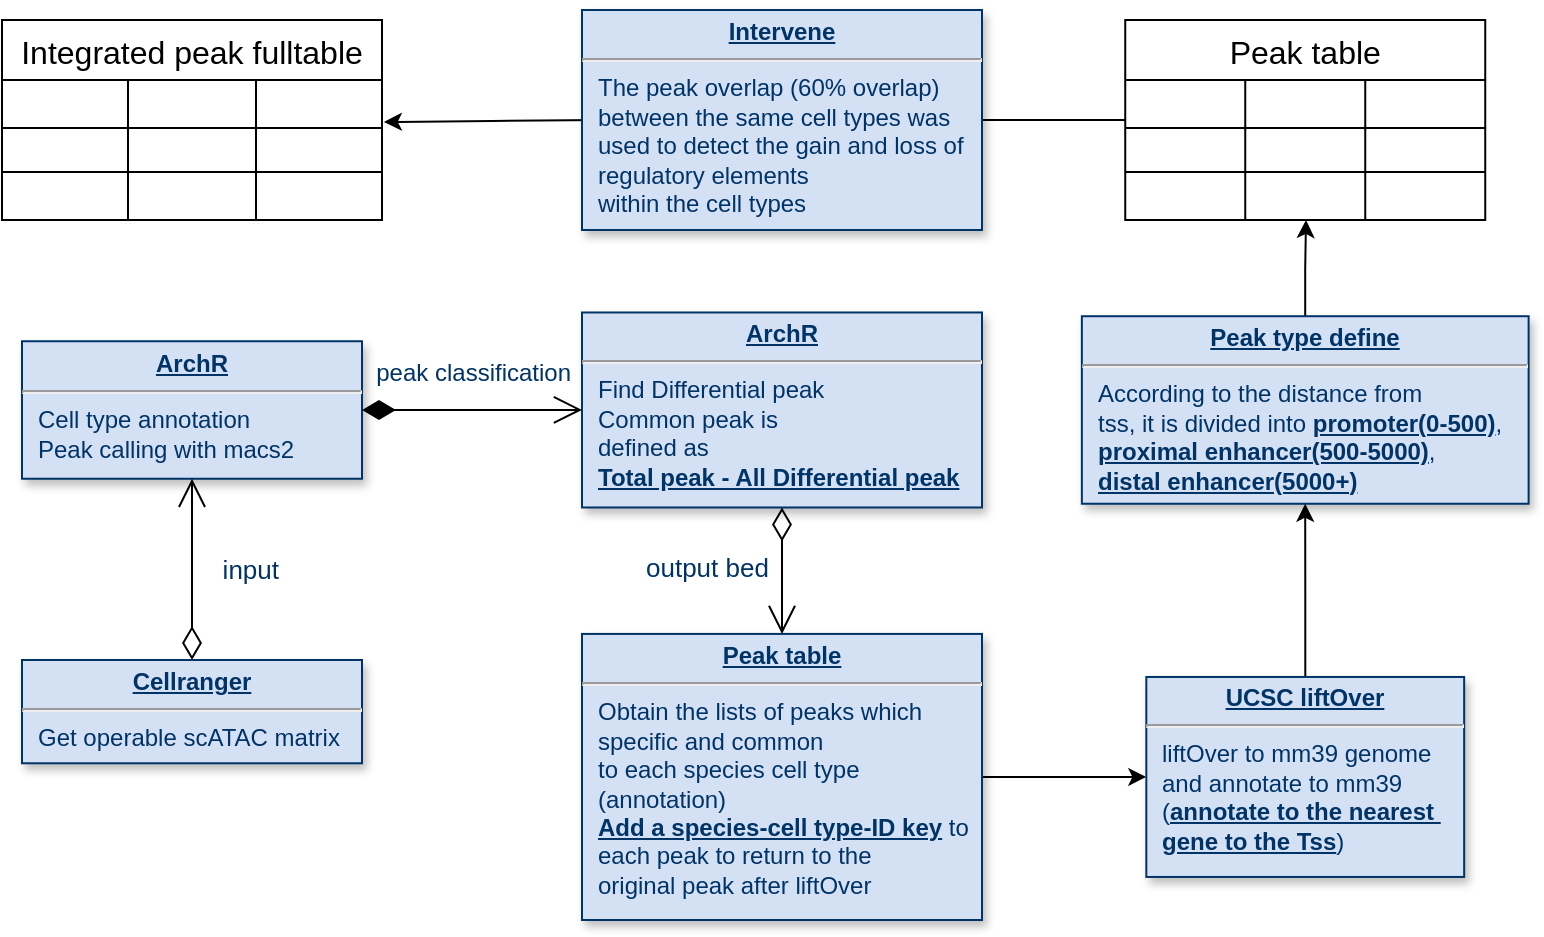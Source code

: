 <mxfile version="21.5.2" type="github">
  <diagram name="Page-1" id="efa7a0a1-bf9b-a30e-e6df-94a7791c09e9">
    <mxGraphModel dx="1434" dy="746" grid="1" gridSize="10" guides="1" tooltips="1" connect="1" arrows="1" fold="1" page="1" pageScale="1" pageWidth="826" pageHeight="1169" background="none" math="0" shadow="0">
      <root>
        <mxCell id="0" />
        <mxCell id="1" parent="0" />
        <mxCell id="20" value="&lt;p style=&quot;margin: 0px; margin-top: 4px; text-align: center; text-decoration: underline;&quot;&gt;&lt;strong&gt;ArchR&lt;/strong&gt;&lt;/p&gt;&lt;hr&gt;&lt;p style=&quot;margin: 0px; margin-left: 8px;&quot;&gt;Find Differential peak&lt;br&gt;&lt;/p&gt;&lt;p style=&quot;margin: 0px; margin-left: 8px;&quot;&gt;Common peak is&amp;nbsp;&lt;/p&gt;&lt;p style=&quot;margin: 0px; margin-left: 8px;&quot;&gt;defined&amp;nbsp;&lt;span style=&quot;background-color: initial;&quot;&gt;as&amp;nbsp;&lt;/span&gt;&lt;/p&gt;&lt;p style=&quot;margin: 0px; margin-left: 8px;&quot;&gt;&lt;b&gt;&lt;u&gt;Total peak - All Differential peak&lt;/u&gt;&lt;/b&gt;&amp;nbsp;&lt;/p&gt;" style="verticalAlign=top;align=left;overflow=fill;fontSize=12;fontFamily=Helvetica;html=1;strokeColor=#003366;shadow=1;fillColor=#D4E1F5;fontColor=#003366" parent="1" vertex="1">
          <mxGeometry x="310" y="316.24" width="200" height="97.5" as="geometry" />
        </mxCell>
        <mxCell id="21" value="&lt;p style=&quot;margin: 0px; margin-top: 4px; text-align: center; text-decoration: underline;&quot;&gt;&lt;b&gt;ArchR&lt;/b&gt;&lt;/p&gt;&lt;hr&gt;&lt;p style=&quot;margin: 0px; margin-left: 8px;&quot;&gt;Cell type annotation&lt;/p&gt;&lt;p style=&quot;margin: 0px; margin-left: 8px;&quot;&gt;Peak calling with macs2&lt;/p&gt;" style="verticalAlign=top;align=left;overflow=fill;fontSize=12;fontFamily=Helvetica;html=1;strokeColor=#003366;shadow=1;fillColor=#D4E1F5;fontColor=#003366" parent="1" vertex="1">
          <mxGeometry x="30" y="330.62" width="170" height="68.75" as="geometry" />
        </mxCell>
        <mxCell id="hr01K9os6DIjgFh3DZC3-136" value="" style="edgeStyle=orthogonalEdgeStyle;rounded=0;orthogonalLoop=1;jettySize=auto;html=1;" edge="1" parent="1" source="23">
          <mxGeometry relative="1" as="geometry">
            <mxPoint x="672" y="270" as="targetPoint" />
          </mxGeometry>
        </mxCell>
        <mxCell id="23" value="&lt;p style=&quot;margin: 0px; margin-top: 4px; text-align: center; text-decoration: underline;&quot;&gt;&lt;strong&gt;Peak type define&lt;/strong&gt;&lt;/p&gt;&lt;hr&gt;&lt;p style=&quot;margin: 0px; margin-left: 8px;&quot;&gt;According to the distance from&amp;nbsp;&lt;/p&gt;&lt;p style=&quot;margin: 0px; margin-left: 8px;&quot;&gt;tss, it is divided into &lt;b&gt;&lt;u&gt;promoter(0-500)&lt;/u&gt;&lt;/b&gt;,&amp;nbsp;&lt;/p&gt;&lt;p style=&quot;margin: 0px; margin-left: 8px;&quot;&gt;&lt;b&gt;&lt;u&gt;proximal enhancer(500-5000)&lt;/u&gt;&lt;/b&gt;,&amp;nbsp;&lt;/p&gt;&lt;p style=&quot;margin: 0px; margin-left: 8px;&quot;&gt;&lt;b&gt;&lt;u&gt;distal enhancer(5000+)&lt;/u&gt;&lt;/b&gt;&lt;br&gt;&lt;/p&gt;" style="verticalAlign=top;align=left;overflow=fill;fontSize=12;fontFamily=Helvetica;html=1;strokeColor=#003366;shadow=1;fillColor=#D4E1F5;fontColor=#003366" parent="1" vertex="1">
          <mxGeometry x="559.93" y="318.11" width="223.38" height="93.76" as="geometry" />
        </mxCell>
        <mxCell id="hr01K9os6DIjgFh3DZC3-116" value="" style="edgeStyle=orthogonalEdgeStyle;rounded=0;orthogonalLoop=1;jettySize=auto;html=1;" edge="1" parent="1" source="24" target="29">
          <mxGeometry relative="1" as="geometry" />
        </mxCell>
        <mxCell id="24" value="&lt;p style=&quot;margin: 0px; margin-top: 4px; text-align: center; text-decoration: underline;&quot;&gt;&lt;strong&gt;Peak table&lt;/strong&gt;&lt;/p&gt;&lt;hr&gt;&lt;p style=&quot;margin: 0px; margin-left: 8px;&quot;&gt;Obtain the lists of peaks which&amp;nbsp;&lt;/p&gt;&lt;p style=&quot;margin: 0px; margin-left: 8px;&quot;&gt;specific and common&amp;nbsp;&lt;/p&gt;&lt;p style=&quot;margin: 0px; margin-left: 8px;&quot;&gt;to each species cell type&lt;br&gt;&lt;/p&gt;&lt;p style=&quot;margin: 0px; margin-left: 8px;&quot;&gt;(annotation)&lt;/p&gt;&lt;p style=&quot;margin: 0px; margin-left: 8px;&quot;&gt;&lt;b&gt;&lt;u&gt;Add a species-cell type-ID key&lt;/u&gt;&lt;/b&gt; to&amp;nbsp;&lt;/p&gt;&lt;p style=&quot;margin: 0px; margin-left: 8px;&quot;&gt;each peak to return to the&amp;nbsp;&lt;/p&gt;&lt;p style=&quot;margin: 0px; margin-left: 8px;&quot;&gt;original peak after liftOver&lt;/p&gt;" style="verticalAlign=top;align=left;overflow=fill;fontSize=12;fontFamily=Helvetica;html=1;strokeColor=#003366;shadow=1;fillColor=#D4E1F5;fontColor=#003366" parent="1" vertex="1">
          <mxGeometry x="310" y="476.96" width="200" height="143.04" as="geometry" />
        </mxCell>
        <mxCell id="25" value="&lt;p style=&quot;margin: 0px; margin-top: 4px; text-align: center; text-decoration: underline;&quot;&gt;&lt;strong&gt;Cellranger&lt;/strong&gt;&lt;/p&gt;&lt;hr&gt;&lt;p style=&quot;margin: 0px; margin-left: 8px;&quot;&gt;Get operable&amp;nbsp;&lt;span style=&quot;background-color: initial;&quot;&gt;scATAC matrix&lt;/span&gt;&lt;/p&gt;" style="verticalAlign=top;align=left;overflow=fill;fontSize=12;fontFamily=Helvetica;html=1;strokeColor=#003366;shadow=1;fillColor=#D4E1F5;fontColor=#003366" parent="1" vertex="1">
          <mxGeometry x="30" y="490" width="170" height="51.64" as="geometry" />
        </mxCell>
        <mxCell id="hr01K9os6DIjgFh3DZC3-119" value="" style="edgeStyle=orthogonalEdgeStyle;rounded=0;orthogonalLoop=1;jettySize=auto;html=1;" edge="1" parent="1" source="29" target="23">
          <mxGeometry relative="1" as="geometry" />
        </mxCell>
        <mxCell id="29" value="&lt;p style=&quot;margin: 0px; margin-top: 4px; text-align: center; text-decoration: underline;&quot;&gt;&lt;strong&gt;UCSC liftOver&lt;/strong&gt;&lt;/p&gt;&lt;hr&gt;&lt;p style=&quot;margin: 0px; margin-left: 8px;&quot;&gt;liftOver to mm39 genome&lt;/p&gt;&lt;p style=&quot;margin: 0px; margin-left: 8px;&quot;&gt;and annotate to mm39&lt;/p&gt;&lt;p style=&quot;margin: 0px; margin-left: 8px;&quot;&gt;(&lt;b&gt;&lt;u&gt;annotate to the nearest&amp;nbsp;&lt;/u&gt;&lt;/b&gt;&lt;/p&gt;&lt;p style=&quot;margin: 0px; margin-left: 8px;&quot;&gt;&lt;b&gt;&lt;u&gt;gene to the Tss&lt;/u&gt;&lt;/b&gt;)&lt;/p&gt;" style="verticalAlign=top;align=left;overflow=fill;fontSize=12;fontFamily=Helvetica;html=1;strokeColor=#003366;shadow=1;fillColor=#D4E1F5;fontColor=#003366" parent="1" vertex="1">
          <mxGeometry x="592.16" y="498.48" width="158.92" height="100" as="geometry" />
        </mxCell>
        <mxCell id="87" value="" style="endArrow=open;endSize=12;startArrow=diamondThin;startSize=14;startFill=0;edgeStyle=orthogonalEdgeStyle" parent="1" source="20" target="24" edge="1">
          <mxGeometry x="519.36" y="200" as="geometry">
            <mxPoint x="519.36" y="200" as="sourcePoint" />
            <mxPoint x="679.36" y="200" as="targetPoint" />
          </mxGeometry>
        </mxCell>
        <mxCell id="88" value="output bed" style="resizable=0;align=left;verticalAlign=top;labelBackgroundColor=#ffffff;fontSize=13;strokeColor=#003366;shadow=1;fillColor=#D4E1F5;fontColor=#003366" parent="87" connectable="0" vertex="1">
          <mxGeometry x="-1" relative="1" as="geometry">
            <mxPoint x="-70" y="16" as="offset" />
          </mxGeometry>
        </mxCell>
        <mxCell id="90" value="" style="endArrow=open;endSize=12;startArrow=diamondThin;startSize=14;startFill=0;edgeStyle=orthogonalEdgeStyle" parent="1" source="25" target="21" edge="1">
          <mxGeometry x="620" y="340" as="geometry">
            <mxPoint x="620" y="340" as="sourcePoint" />
            <mxPoint x="780" y="340" as="targetPoint" />
          </mxGeometry>
        </mxCell>
        <mxCell id="92" value="input" style="resizable=0;align=right;verticalAlign=top;labelBackgroundColor=#ffffff;fontSize=13;strokeColor=#003366;shadow=1;fillColor=#D4E1F5;fontColor=#003366" parent="90" connectable="0" vertex="1">
          <mxGeometry x="1" relative="1" as="geometry">
            <mxPoint x="45" y="31" as="offset" />
          </mxGeometry>
        </mxCell>
        <mxCell id="103" value="" style="endArrow=open;endSize=12;startArrow=diamondThin;startSize=14;startFill=1;edgeStyle=orthogonalEdgeStyle;align=left;verticalAlign=bottom;fontSize=12;" parent="1" source="21" target="20" edge="1">
          <mxGeometry x="-1" y="5" relative="1" as="geometry">
            <mxPoint x="80" y="510" as="sourcePoint" />
            <mxPoint x="240" y="510" as="targetPoint" />
            <mxPoint as="offset" />
          </mxGeometry>
        </mxCell>
        <mxCell id="hr01K9os6DIjgFh3DZC3-114" style="edgeStyle=orthogonalEdgeStyle;rounded=0;orthogonalLoop=1;jettySize=auto;html=1;exitX=0.5;exitY=1;exitDx=0;exitDy=0;" edge="1" parent="1" source="21" target="21">
          <mxGeometry relative="1" as="geometry" />
        </mxCell>
        <mxCell id="hr01K9os6DIjgFh3DZC3-115" value="peak classification" style="resizable=0;align=right;verticalAlign=top;labelBackgroundColor=#ffffff;fontSize=12;strokeColor=#003366;shadow=1;fillColor=#D4E1F5;fontColor=#003366" connectable="0" vertex="1" parent="1">
          <mxGeometry x="306" y="332.62" as="geometry" />
        </mxCell>
        <mxCell id="hr01K9os6DIjgFh3DZC3-159" value="" style="edgeStyle=orthogonalEdgeStyle;rounded=0;orthogonalLoop=1;jettySize=auto;html=1;" edge="1" parent="1" source="hr01K9os6DIjgFh3DZC3-137">
          <mxGeometry relative="1" as="geometry">
            <mxPoint x="471.62" y="220" as="targetPoint" />
          </mxGeometry>
        </mxCell>
        <mxCell id="hr01K9os6DIjgFh3DZC3-137" value="Peak table" style="shape=table;startSize=30;container=1;collapsible=0;childLayout=tableLayout;strokeColor=default;fontSize=16;" vertex="1" parent="1">
          <mxGeometry x="581.62" y="170" width="180" height="100" as="geometry" />
        </mxCell>
        <mxCell id="hr01K9os6DIjgFh3DZC3-138" value="" style="shape=tableRow;horizontal=0;startSize=0;swimlaneHead=0;swimlaneBody=0;strokeColor=inherit;top=0;left=0;bottom=0;right=0;collapsible=0;dropTarget=0;fillColor=none;points=[[0,0.5],[1,0.5]];portConstraint=eastwest;fontSize=16;" vertex="1" parent="hr01K9os6DIjgFh3DZC3-137">
          <mxGeometry y="30" width="180" height="24" as="geometry" />
        </mxCell>
        <mxCell id="hr01K9os6DIjgFh3DZC3-139" value="" style="shape=partialRectangle;html=1;whiteSpace=wrap;connectable=0;strokeColor=inherit;overflow=hidden;fillColor=none;top=0;left=0;bottom=0;right=0;pointerEvents=1;fontSize=16;" vertex="1" parent="hr01K9os6DIjgFh3DZC3-138">
          <mxGeometry width="60" height="24" as="geometry">
            <mxRectangle width="60" height="24" as="alternateBounds" />
          </mxGeometry>
        </mxCell>
        <mxCell id="hr01K9os6DIjgFh3DZC3-140" value="" style="shape=partialRectangle;html=1;whiteSpace=wrap;connectable=0;strokeColor=inherit;overflow=hidden;fillColor=none;top=0;left=0;bottom=0;right=0;pointerEvents=1;fontSize=16;" vertex="1" parent="hr01K9os6DIjgFh3DZC3-138">
          <mxGeometry x="60" width="60" height="24" as="geometry">
            <mxRectangle width="60" height="24" as="alternateBounds" />
          </mxGeometry>
        </mxCell>
        <mxCell id="hr01K9os6DIjgFh3DZC3-141" value="" style="shape=partialRectangle;html=1;whiteSpace=wrap;connectable=0;strokeColor=inherit;overflow=hidden;fillColor=none;top=0;left=0;bottom=0;right=0;pointerEvents=1;fontSize=16;" vertex="1" parent="hr01K9os6DIjgFh3DZC3-138">
          <mxGeometry x="120" width="60" height="24" as="geometry">
            <mxRectangle width="60" height="24" as="alternateBounds" />
          </mxGeometry>
        </mxCell>
        <mxCell id="hr01K9os6DIjgFh3DZC3-142" value="" style="shape=tableRow;horizontal=0;startSize=0;swimlaneHead=0;swimlaneBody=0;strokeColor=inherit;top=0;left=0;bottom=0;right=0;collapsible=0;dropTarget=0;fillColor=none;points=[[0,0.5],[1,0.5]];portConstraint=eastwest;fontSize=16;" vertex="1" parent="hr01K9os6DIjgFh3DZC3-137">
          <mxGeometry y="54" width="180" height="22" as="geometry" />
        </mxCell>
        <mxCell id="hr01K9os6DIjgFh3DZC3-143" value="" style="shape=partialRectangle;html=1;whiteSpace=wrap;connectable=0;strokeColor=inherit;overflow=hidden;fillColor=none;top=0;left=0;bottom=0;right=0;pointerEvents=1;fontSize=16;" vertex="1" parent="hr01K9os6DIjgFh3DZC3-142">
          <mxGeometry width="60" height="22" as="geometry">
            <mxRectangle width="60" height="22" as="alternateBounds" />
          </mxGeometry>
        </mxCell>
        <mxCell id="hr01K9os6DIjgFh3DZC3-144" value="" style="shape=partialRectangle;html=1;whiteSpace=wrap;connectable=0;strokeColor=inherit;overflow=hidden;fillColor=none;top=0;left=0;bottom=0;right=0;pointerEvents=1;fontSize=16;" vertex="1" parent="hr01K9os6DIjgFh3DZC3-142">
          <mxGeometry x="60" width="60" height="22" as="geometry">
            <mxRectangle width="60" height="22" as="alternateBounds" />
          </mxGeometry>
        </mxCell>
        <mxCell id="hr01K9os6DIjgFh3DZC3-145" value="" style="shape=partialRectangle;html=1;whiteSpace=wrap;connectable=0;strokeColor=inherit;overflow=hidden;fillColor=none;top=0;left=0;bottom=0;right=0;pointerEvents=1;fontSize=16;" vertex="1" parent="hr01K9os6DIjgFh3DZC3-142">
          <mxGeometry x="120" width="60" height="22" as="geometry">
            <mxRectangle width="60" height="22" as="alternateBounds" />
          </mxGeometry>
        </mxCell>
        <mxCell id="hr01K9os6DIjgFh3DZC3-146" value="" style="shape=tableRow;horizontal=0;startSize=0;swimlaneHead=0;swimlaneBody=0;strokeColor=inherit;top=0;left=0;bottom=0;right=0;collapsible=0;dropTarget=0;fillColor=none;points=[[0,0.5],[1,0.5]];portConstraint=eastwest;fontSize=16;" vertex="1" parent="hr01K9os6DIjgFh3DZC3-137">
          <mxGeometry y="76" width="180" height="24" as="geometry" />
        </mxCell>
        <mxCell id="hr01K9os6DIjgFh3DZC3-147" value="" style="shape=partialRectangle;html=1;whiteSpace=wrap;connectable=0;strokeColor=inherit;overflow=hidden;fillColor=none;top=0;left=0;bottom=0;right=0;pointerEvents=1;fontSize=16;" vertex="1" parent="hr01K9os6DIjgFh3DZC3-146">
          <mxGeometry width="60" height="24" as="geometry">
            <mxRectangle width="60" height="24" as="alternateBounds" />
          </mxGeometry>
        </mxCell>
        <mxCell id="hr01K9os6DIjgFh3DZC3-148" value="" style="shape=partialRectangle;html=1;whiteSpace=wrap;connectable=0;strokeColor=inherit;overflow=hidden;fillColor=none;top=0;left=0;bottom=0;right=0;pointerEvents=1;fontSize=16;" vertex="1" parent="hr01K9os6DIjgFh3DZC3-146">
          <mxGeometry x="60" width="60" height="24" as="geometry">
            <mxRectangle width="60" height="24" as="alternateBounds" />
          </mxGeometry>
        </mxCell>
        <mxCell id="hr01K9os6DIjgFh3DZC3-149" value="" style="shape=partialRectangle;html=1;whiteSpace=wrap;connectable=0;strokeColor=inherit;overflow=hidden;fillColor=none;top=0;left=0;bottom=0;right=0;pointerEvents=1;fontSize=16;" vertex="1" parent="hr01K9os6DIjgFh3DZC3-146">
          <mxGeometry x="120" width="60" height="24" as="geometry">
            <mxRectangle width="60" height="24" as="alternateBounds" />
          </mxGeometry>
        </mxCell>
        <mxCell id="hr01K9os6DIjgFh3DZC3-162" value="" style="edgeStyle=orthogonalEdgeStyle;rounded=0;orthogonalLoop=1;jettySize=auto;html=1;entryX=1.005;entryY=0.875;entryDx=0;entryDy=0;entryPerimeter=0;" edge="1" parent="1" target="hr01K9os6DIjgFh3DZC3-164">
          <mxGeometry relative="1" as="geometry">
            <mxPoint x="320" y="220" as="sourcePoint" />
            <mxPoint x="220" y="220" as="targetPoint" />
          </mxGeometry>
        </mxCell>
        <mxCell id="hr01K9os6DIjgFh3DZC3-160" value="&lt;p style=&quot;margin: 0px; margin-top: 4px; text-align: center; text-decoration: underline;&quot;&gt;&lt;strong&gt;Intervene&lt;/strong&gt;&lt;/p&gt;&lt;hr&gt;&lt;p style=&quot;margin: 0px; margin-left: 8px;&quot;&gt;The peak overlap (60% overlap)&amp;nbsp;&lt;/p&gt;&lt;p style=&quot;margin: 0px; margin-left: 8px;&quot;&gt;between the same cell types was&amp;nbsp;&lt;/p&gt;&lt;p style=&quot;margin: 0px; margin-left: 8px;&quot;&gt;used to detect the gain and loss of&amp;nbsp;&lt;/p&gt;&lt;p style=&quot;margin: 0px; margin-left: 8px;&quot;&gt;regulatory elements&amp;nbsp;&lt;/p&gt;&lt;p style=&quot;margin: 0px; margin-left: 8px;&quot;&gt;within the cell types&lt;br&gt;&lt;/p&gt;" style="verticalAlign=top;align=left;overflow=fill;fontSize=12;fontFamily=Helvetica;html=1;strokeColor=#003366;shadow=1;fillColor=#D4E1F5;fontColor=#003366" vertex="1" parent="1">
          <mxGeometry x="310" y="165" width="200" height="110" as="geometry" />
        </mxCell>
        <mxCell id="hr01K9os6DIjgFh3DZC3-163" value="Integrated peak fulltable" style="shape=table;startSize=30;container=1;collapsible=0;childLayout=tableLayout;strokeColor=default;fontSize=16;" vertex="1" parent="1">
          <mxGeometry x="20" y="170" width="190" height="100" as="geometry" />
        </mxCell>
        <mxCell id="hr01K9os6DIjgFh3DZC3-164" value="" style="shape=tableRow;horizontal=0;startSize=0;swimlaneHead=0;swimlaneBody=0;strokeColor=inherit;top=0;left=0;bottom=0;right=0;collapsible=0;dropTarget=0;fillColor=none;points=[[0,0.5],[1,0.5]];portConstraint=eastwest;fontSize=16;" vertex="1" parent="hr01K9os6DIjgFh3DZC3-163">
          <mxGeometry y="30" width="190" height="24" as="geometry" />
        </mxCell>
        <mxCell id="hr01K9os6DIjgFh3DZC3-165" value="" style="shape=partialRectangle;html=1;whiteSpace=wrap;connectable=0;strokeColor=inherit;overflow=hidden;fillColor=none;top=0;left=0;bottom=0;right=0;pointerEvents=1;fontSize=16;" vertex="1" parent="hr01K9os6DIjgFh3DZC3-164">
          <mxGeometry width="63" height="24" as="geometry">
            <mxRectangle width="63" height="24" as="alternateBounds" />
          </mxGeometry>
        </mxCell>
        <mxCell id="hr01K9os6DIjgFh3DZC3-166" value="" style="shape=partialRectangle;html=1;whiteSpace=wrap;connectable=0;strokeColor=inherit;overflow=hidden;fillColor=none;top=0;left=0;bottom=0;right=0;pointerEvents=1;fontSize=16;" vertex="1" parent="hr01K9os6DIjgFh3DZC3-164">
          <mxGeometry x="63" width="64" height="24" as="geometry">
            <mxRectangle width="64" height="24" as="alternateBounds" />
          </mxGeometry>
        </mxCell>
        <mxCell id="hr01K9os6DIjgFh3DZC3-167" value="" style="shape=partialRectangle;html=1;whiteSpace=wrap;connectable=0;strokeColor=inherit;overflow=hidden;fillColor=none;top=0;left=0;bottom=0;right=0;pointerEvents=1;fontSize=16;" vertex="1" parent="hr01K9os6DIjgFh3DZC3-164">
          <mxGeometry x="127" width="63" height="24" as="geometry">
            <mxRectangle width="63" height="24" as="alternateBounds" />
          </mxGeometry>
        </mxCell>
        <mxCell id="hr01K9os6DIjgFh3DZC3-168" value="" style="shape=tableRow;horizontal=0;startSize=0;swimlaneHead=0;swimlaneBody=0;strokeColor=inherit;top=0;left=0;bottom=0;right=0;collapsible=0;dropTarget=0;fillColor=none;points=[[0,0.5],[1,0.5]];portConstraint=eastwest;fontSize=16;" vertex="1" parent="hr01K9os6DIjgFh3DZC3-163">
          <mxGeometry y="54" width="190" height="22" as="geometry" />
        </mxCell>
        <mxCell id="hr01K9os6DIjgFh3DZC3-169" value="" style="shape=partialRectangle;html=1;whiteSpace=wrap;connectable=0;strokeColor=inherit;overflow=hidden;fillColor=none;top=0;left=0;bottom=0;right=0;pointerEvents=1;fontSize=16;" vertex="1" parent="hr01K9os6DIjgFh3DZC3-168">
          <mxGeometry width="63" height="22" as="geometry">
            <mxRectangle width="63" height="22" as="alternateBounds" />
          </mxGeometry>
        </mxCell>
        <mxCell id="hr01K9os6DIjgFh3DZC3-170" value="" style="shape=partialRectangle;html=1;whiteSpace=wrap;connectable=0;strokeColor=inherit;overflow=hidden;fillColor=none;top=0;left=0;bottom=0;right=0;pointerEvents=1;fontSize=16;" vertex="1" parent="hr01K9os6DIjgFh3DZC3-168">
          <mxGeometry x="63" width="64" height="22" as="geometry">
            <mxRectangle width="64" height="22" as="alternateBounds" />
          </mxGeometry>
        </mxCell>
        <mxCell id="hr01K9os6DIjgFh3DZC3-171" value="" style="shape=partialRectangle;html=1;whiteSpace=wrap;connectable=0;strokeColor=inherit;overflow=hidden;fillColor=none;top=0;left=0;bottom=0;right=0;pointerEvents=1;fontSize=16;" vertex="1" parent="hr01K9os6DIjgFh3DZC3-168">
          <mxGeometry x="127" width="63" height="22" as="geometry">
            <mxRectangle width="63" height="22" as="alternateBounds" />
          </mxGeometry>
        </mxCell>
        <mxCell id="hr01K9os6DIjgFh3DZC3-172" value="" style="shape=tableRow;horizontal=0;startSize=0;swimlaneHead=0;swimlaneBody=0;strokeColor=inherit;top=0;left=0;bottom=0;right=0;collapsible=0;dropTarget=0;fillColor=none;points=[[0,0.5],[1,0.5]];portConstraint=eastwest;fontSize=16;" vertex="1" parent="hr01K9os6DIjgFh3DZC3-163">
          <mxGeometry y="76" width="190" height="24" as="geometry" />
        </mxCell>
        <mxCell id="hr01K9os6DIjgFh3DZC3-173" value="" style="shape=partialRectangle;html=1;whiteSpace=wrap;connectable=0;strokeColor=inherit;overflow=hidden;fillColor=none;top=0;left=0;bottom=0;right=0;pointerEvents=1;fontSize=16;" vertex="1" parent="hr01K9os6DIjgFh3DZC3-172">
          <mxGeometry width="63" height="24" as="geometry">
            <mxRectangle width="63" height="24" as="alternateBounds" />
          </mxGeometry>
        </mxCell>
        <mxCell id="hr01K9os6DIjgFh3DZC3-174" value="" style="shape=partialRectangle;html=1;whiteSpace=wrap;connectable=0;strokeColor=inherit;overflow=hidden;fillColor=none;top=0;left=0;bottom=0;right=0;pointerEvents=1;fontSize=16;" vertex="1" parent="hr01K9os6DIjgFh3DZC3-172">
          <mxGeometry x="63" width="64" height="24" as="geometry">
            <mxRectangle width="64" height="24" as="alternateBounds" />
          </mxGeometry>
        </mxCell>
        <mxCell id="hr01K9os6DIjgFh3DZC3-175" value="" style="shape=partialRectangle;html=1;whiteSpace=wrap;connectable=0;strokeColor=inherit;overflow=hidden;fillColor=none;top=0;left=0;bottom=0;right=0;pointerEvents=1;fontSize=16;" vertex="1" parent="hr01K9os6DIjgFh3DZC3-172">
          <mxGeometry x="127" width="63" height="24" as="geometry">
            <mxRectangle width="63" height="24" as="alternateBounds" />
          </mxGeometry>
        </mxCell>
      </root>
    </mxGraphModel>
  </diagram>
</mxfile>

